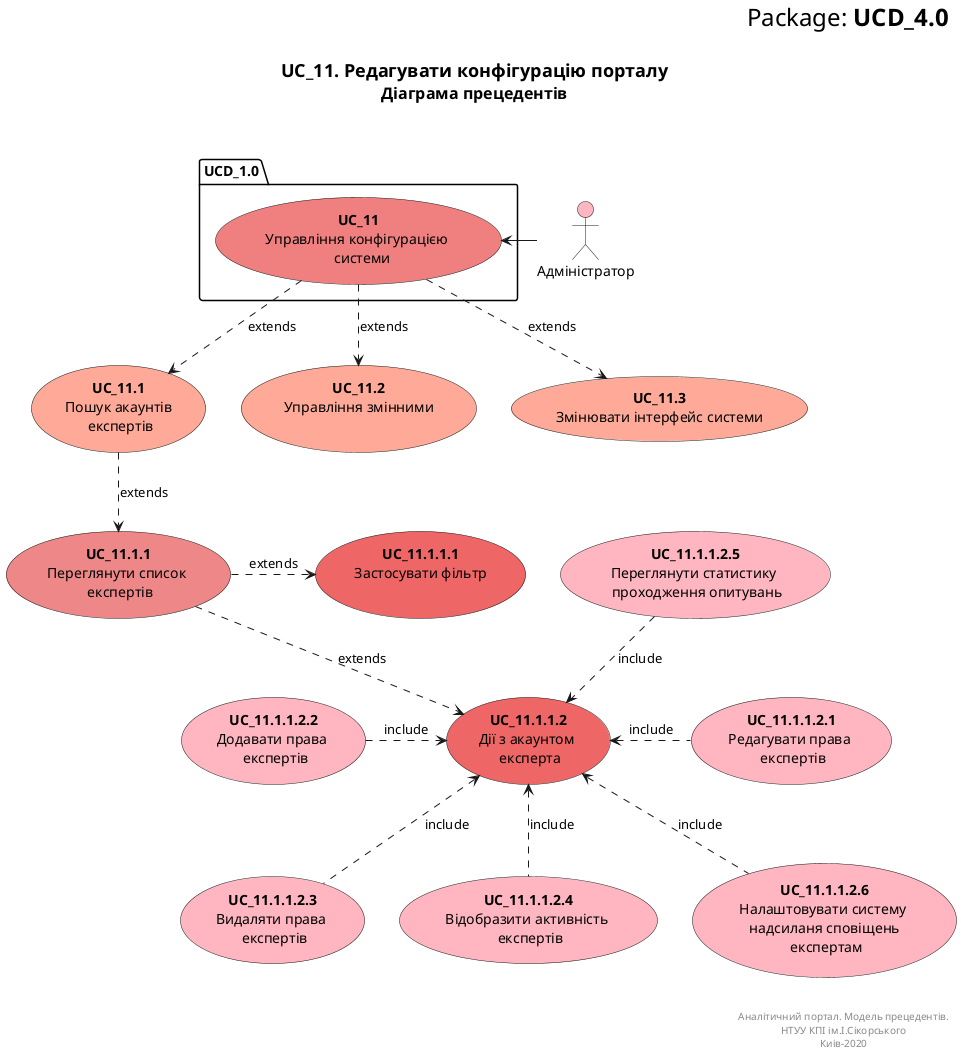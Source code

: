 @startuml UCD_4.0

right header
<font size=24 color=black>Package:<b> UCD_4.0

end header

title
<font size=18 color=black>UC_11. Редагувати конфігурацію порталу
<font size=16 color=black>Діаграма прецедентів


end title

package UCD_1.0 {
usecase "<b>UC_11</b>\nУправління конфігурацією \n  системи" as UC_11 #LightCoral
}

actor "Адміністратор" as Admin #Lightpink

usecase "<b>UC_11.1</b>\nПошук акаунтів\n експертів" as UC_11.1 #FFAA99
usecase "<b>UC_11.2</b>\nУправління змінними\n" as UC_11.2 #FFAA99
usecase "<b>UC_11.3</b>\nЗмінювати інтерфейс системи" as UC_11.3 #FFAA99

usecase "<b>UC_11.1.1</b>\nПереглянути список \n експертів" as UC_11.1.1 #EE8888

usecase "<b>UC_11.1.1.1</b>\nЗастосувати фільтр\n" as UC_11.1.1.1 #EE6666

usecase "<b>UC_11.1.1.2</b>\nДії з акаунтом \n експерта" as UC_11.1.1.2 #EE6666

usecase "<b>UC_11.1.1.2.1</b>\nРедагувати права \n експертів" as UC_11.1.1.2.1 #Lightpink
usecase "<b>UC_11.1.1.2.2</b>\nДодавати права \n експертів" as UC_11.1.1.2.2 #Lightpink
usecase "<b>UC_11.1.1.2.3</b>\nВидаляти права \n експертів" as UC_11.1.1.2.3 #Lightpink
usecase "<b>UC_11.1.1.2.4</b>\nBідобразити активність \n експертів" as UC_11.1.1.2.4 #Lightpink
usecase "<b>UC_11.1.1.2.5</b>\nПереглянути статистику \n проходження опитувань" as UC_11.1.1.2.5  #Lightpink
usecase "<b>UC_11.1.1.2.6</b>\nНалаштовувати систему \n надсиланя сповіщень \n експертам" as UC_11.1.1.2.6  #Lightpink

Admin -l-> UC_11

UC_11.1 <.u. UC_11: extends
UC_11.2 <.u. UC_11: extends
UC_11.3 <.u. UC_11: extends
UC_11.1.1 <.u. UC_11.1: extends
UC_11.1.1.1 <.l. UC_11.1.1: extends
UC_11.1.1.2 <.u. UC_11.1.1: extends
UC_11.1.1.2.1 .l.> UC_11.1.1.2 : include
UC_11.1.1.2.2 .r.> UC_11.1.1.2 : include
UC_11.1.1.2.3 .u.> UC_11.1.1.2: include
UC_11.1.1.2.4 .u.> UC_11.1.1.2: include
UC_11.1.1.2.5 ..>  UC_11.1.1.2: include
UC_11.1.1.2.6 .u.> UC_11.1.1.2: include

right footer


Аналітичний портал. Модель прецедентів.
НТУУ КПІ ім.І.Сікорського
Киів-2020
end footer
 
@enduml
